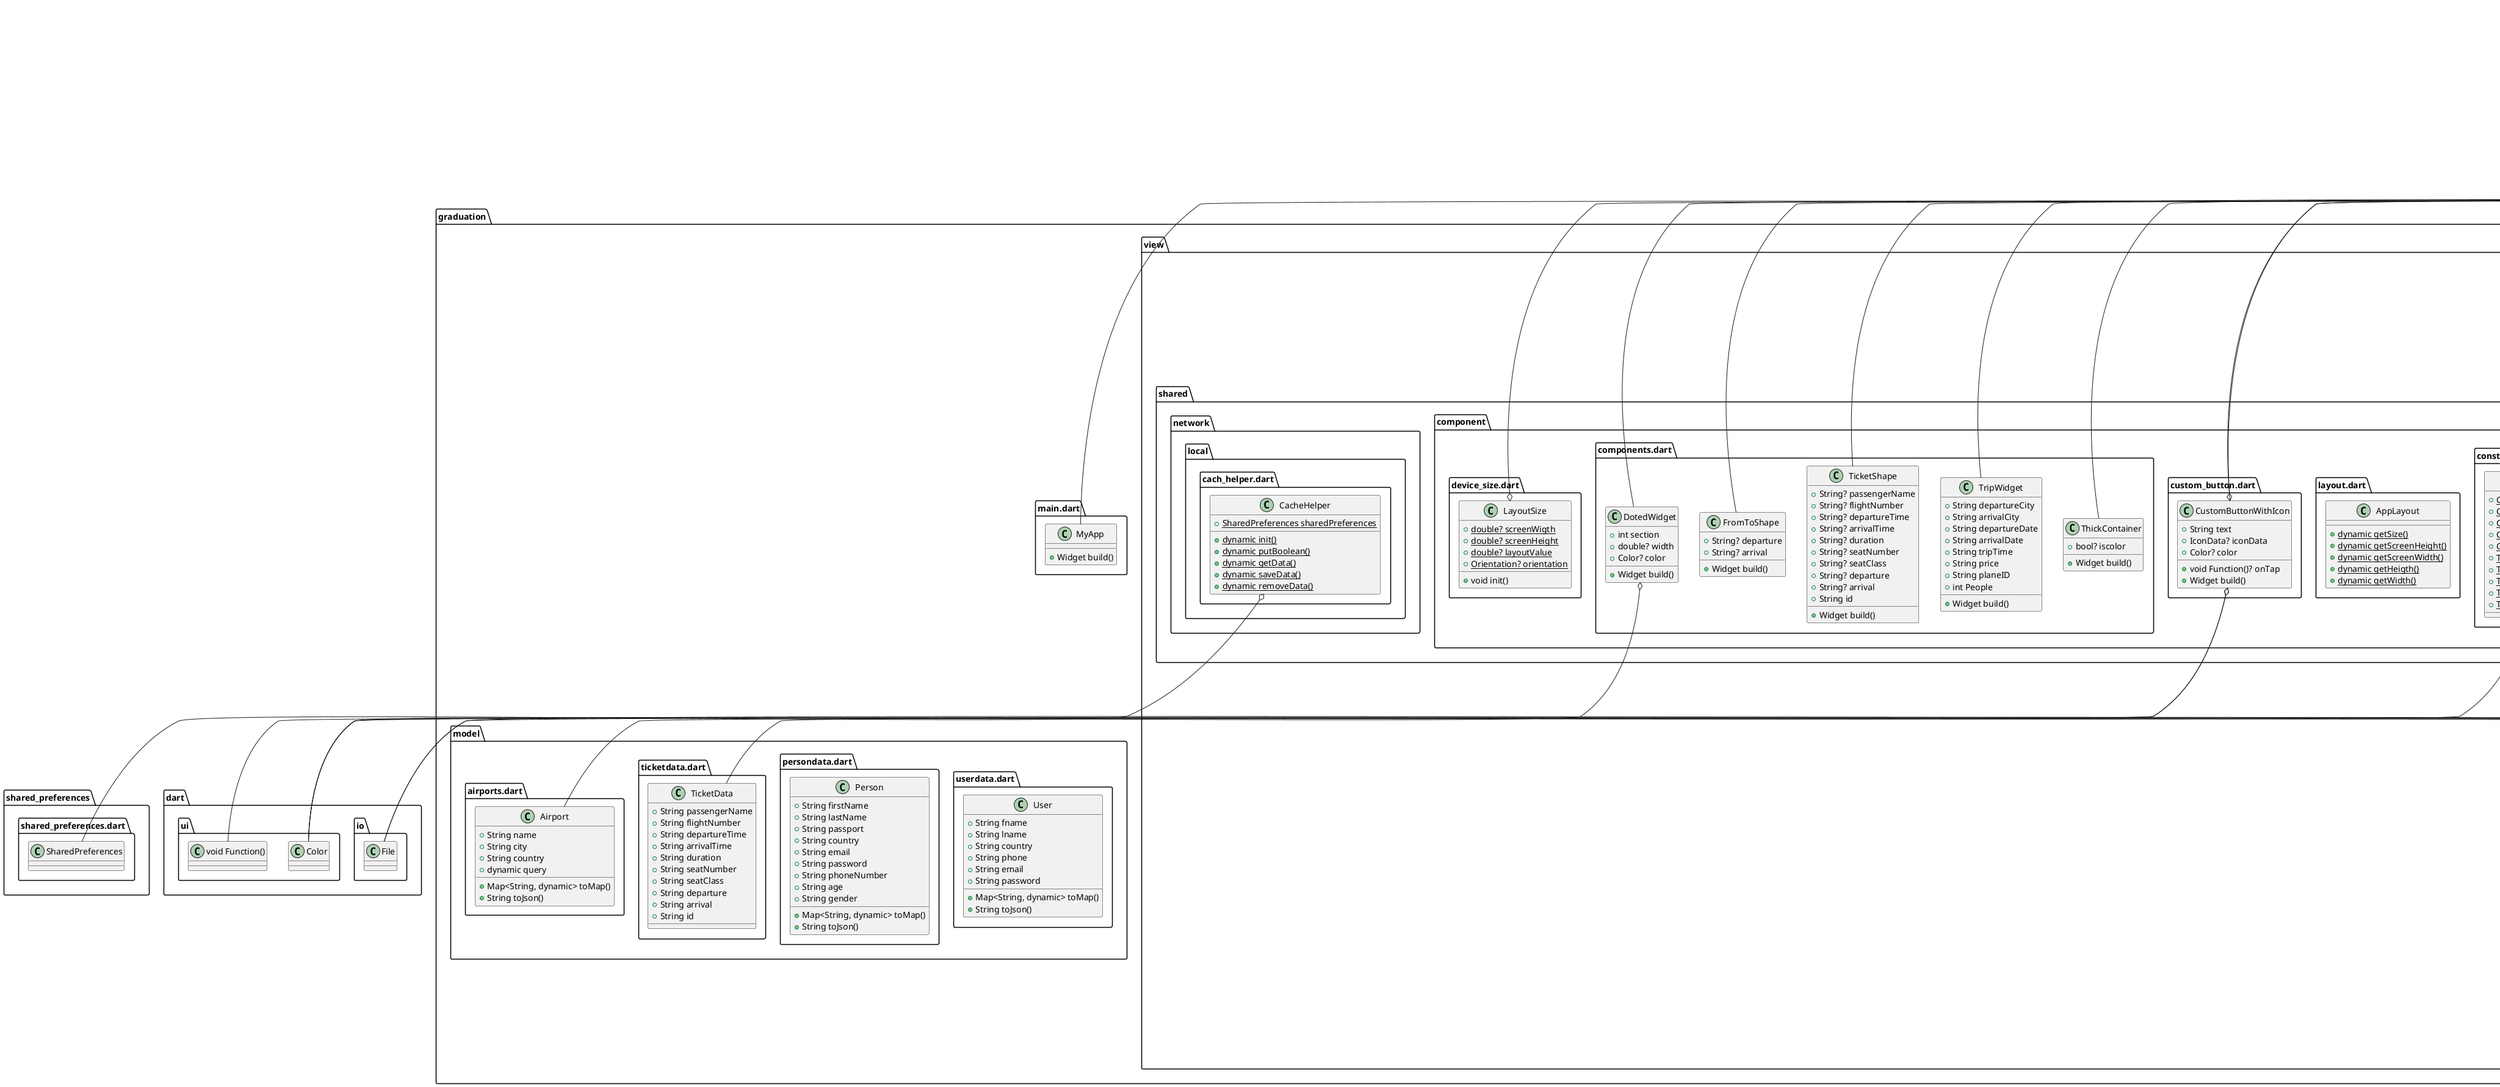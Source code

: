 @startuml
set namespaceSeparator ::

class "graduation::model::userdata.dart::User" {
  +String fname
  +String lname
  +String country
  +String phone
  +String email
  +String password
  +Map<String, dynamic> toMap()
  +String toJson()
}

class "graduation::model::persondata.dart::Person" {
  +String firstName
  +String lastName
  +String passport
  +String country
  +String email
  +String password
  +String phoneNumber
  +String age
  +String gender
  +Map<String, dynamic> toMap()
  +String toJson()
}

class "graduation::model::ticketdata.dart::TicketData" {
  +String passengerName
  +String flightNumber
  +String departureTime
  +String arrivalTime
  +String duration
  +String seatNumber
  +String seatClass
  +String departure
  +String arrival
  +String id
}

class "graduation::model::airports.dart::Airport" {
  +String name
  +String city
  +String country
  +dynamic query
  +Map<String, dynamic> toMap()
  +String toJson()
}

class "graduation::view::shared::network::local::cach_helper.dart::CacheHelper" {
  {static} +SharedPreferences sharedPreferences
  {static} +dynamic init()
  {static} +dynamic putBoolean()
  {static} +dynamic getData()
  {static} +dynamic saveData()
  {static} +dynamic removeData()
}

"graduation::view::shared::network::local::cach_helper.dart::CacheHelper" o-- "shared_preferences::shared_preferences.dart::SharedPreferences"

class "graduation::view::shared::component::constants.dart::Styles" {
  {static} +Color textColor
  {static} +Color bgColor
  {static} +Color blueColor
  {static} +Color orangeColor
  {static} +Color kakiColor
  {static} +TextStyle textStyele
  {static} +TextStyle headLinestyle1
  {static} +TextStyle headLinestyle2
  {static} +TextStyle headLinestyle3
  {static} +TextStyle headLinestyle4
}

"graduation::view::shared::component::constants.dart::Styles" o-- "dart::ui::Color"
"graduation::view::shared::component::constants.dart::Styles" o-- "flutter::src::painting::text_style.dart::TextStyle"

class "graduation::view::shared::component::layout.dart::AppLayout" {
  {static} +dynamic getSize()
  {static} +dynamic getScreenHeight()
  {static} +dynamic getScreenWidth()
  {static} +dynamic getHeigth()
  {static} +dynamic getWidth()
}

class "graduation::view::shared::component::custom_button.dart::CustomButtonWithIcon" {
  +String text
  +IconData? iconData
  +void Function()? onTap
  +Color? color
  +Widget build()
}

"graduation::view::shared::component::custom_button.dart::CustomButtonWithIcon" o-- "flutter::src::widgets::icon_data.dart::IconData"
"graduation::view::shared::component::custom_button.dart::CustomButtonWithIcon" o-- "dart::ui::void Function()"
"graduation::view::shared::component::custom_button.dart::CustomButtonWithIcon" o-- "dart::ui::Color"
"flutter::src::widgets::framework.dart::StatelessWidget" <|-- "graduation::view::shared::component::custom_button.dart::CustomButtonWithIcon"

class "graduation::view::shared::component::components.dart::DotedWidget" {
  +int section
  +double? width
  +Color? color
  +Widget build()
}

"graduation::view::shared::component::components.dart::DotedWidget" o-- "dart::ui::Color"
"flutter::src::widgets::framework.dart::StatelessWidget" <|-- "graduation::view::shared::component::components.dart::DotedWidget"

class "graduation::view::shared::component::components.dart::ThickContainer" {
  +bool? iscolor
  +Widget build()
}

"flutter::src::widgets::framework.dart::StatelessWidget" <|-- "graduation::view::shared::component::components.dart::ThickContainer"

class "graduation::view::shared::component::components.dart::TripWidget" {
  +String departureCity
  +String arrivalCity
  +String departureDate
  +String arrivalDate
  +String tripTime
  +String price
  +String planeID
  +int People
  +Widget build()
}

"flutter::src::widgets::framework.dart::StatelessWidget" <|-- "graduation::view::shared::component::components.dart::TripWidget"

class "graduation::view::shared::component::components.dart::TicketShape" {
  +String? passengerName
  +String? flightNumber
  +String? departureTime
  +String? arrivalTime
  +String? duration
  +String? seatNumber
  +String? seatClass
  +String? departure
  +String? arrival
  +String id
  +Widget build()
}

"flutter::src::widgets::framework.dart::StatelessWidget" <|-- "graduation::view::shared::component::components.dart::TicketShape"

class "graduation::view::shared::component::components.dart::FromToShape" {
  +String? departure
  +String? arrival
  +Widget build()
}

"flutter::src::widgets::framework.dart::StatelessWidget" <|-- "graduation::view::shared::component::components.dart::FromToShape"

class "graduation::view::shared::component::device_size.dart::LayoutSize" {
  {static} +double? screenWigth
  {static} +double? screenHeight
  {static} +double? layoutValue
  {static} +Orientation? orientation
  +void init()
}

"graduation::view::shared::component::device_size.dart::LayoutSize" o-- "flutter::src::widgets::media_query.dart::Orientation"

class "graduation::view::presentations::Check_In::check_in.dart::CheckIn" {
  +Widget build()
}

"flutter::src::widgets::framework.dart::StatelessWidget" <|-- "graduation::view::presentations::Check_In::check_in.dart::CheckIn"

class "graduation::view::presentations::Searching_Screen::SecondSearching_Screen.dart::SecondSearchingScreen" {
  +int people
  +Widget build()
}

"flutter::src::widgets::framework.dart::StatelessWidget" <|-- "graduation::view::presentations::Searching_Screen::SecondSearching_Screen.dart::SecondSearchingScreen"

class "graduation::view::presentations::Searching_Screen::cubit::search_cubit.dart::SearchCubit" {
  +int people
  +String country
  +bool wayValue
  +bool gender
  +bool classValue
  +bool flexable
  +File? img
  +List<Widget> personFields
  +List<Person> persons
  +List<String> tokens
  +bool showUndoButton
  +List<Airport> countries
  +DateTime selectedDate
  {static} +SearchCubit get()
  +void clearPersons()
  +dynamic fetchAirports()
  +dynamic sendClients()
  +void sumbitCountery()
  +void changeValues()
  +void changeGender()
  +void changeClas()
  +void changeFlexable()
  +void updatePeople()
  +void changeCountrey()
  +dynamic selectDate()
  +void sumbit()
  +dynamic pickImageCamera()
}

"graduation::view::presentations::Searching_Screen::cubit::search_cubit.dart::SearchCubit" o-- "dart::io::File"
"bloc::src::cubit.dart::Cubit" <|-- "graduation::view::presentations::Searching_Screen::cubit::search_cubit.dart::SearchCubit"

abstract class "graduation::view::presentations::Searching_Screen::cubit::search_cubit.dart::SearchState" {
}

class "graduation::view::presentations::Searching_Screen::cubit::search_cubit.dart::SearchInitial" {
}

"graduation::view::presentations::Searching_Screen::cubit::search_cubit.dart::SearchState" <|-- "graduation::view::presentations::Searching_Screen::cubit::search_cubit.dart::SearchInitial"

class "graduation::view::presentations::Searching_Screen::cubit::search_cubit.dart::ChangeCountery" {
}

"graduation::view::presentations::Searching_Screen::cubit::search_cubit.dart::SearchState" <|-- "graduation::view::presentations::Searching_Screen::cubit::search_cubit.dart::ChangeCountery"

class "graduation::view::presentations::Searching_Screen::cubit::search_cubit.dart::ChangePeople" {
}

"graduation::view::presentations::Searching_Screen::cubit::search_cubit.dart::SearchState" <|-- "graduation::view::presentations::Searching_Screen::cubit::search_cubit.dart::ChangePeople"

class "graduation::view::presentations::Searching_Screen::cubit::search_cubit.dart::ChangeCountry" {
}

"graduation::view::presentations::Searching_Screen::cubit::search_cubit.dart::SearchState" <|-- "graduation::view::presentations::Searching_Screen::cubit::search_cubit.dart::ChangeCountry"

class "graduation::view::presentations::Searching_Screen::cubit::search_cubit.dart::ChangeWays" {
}

"graduation::view::presentations::Searching_Screen::cubit::search_cubit.dart::SearchState" <|-- "graduation::view::presentations::Searching_Screen::cubit::search_cubit.dart::ChangeWays"

class "graduation::view::presentations::Searching_Screen::cubit::search_cubit.dart::ChangeGender" {
}

"graduation::view::presentations::Searching_Screen::cubit::search_cubit.dart::SearchState" <|-- "graduation::view::presentations::Searching_Screen::cubit::search_cubit.dart::ChangeGender"

class "graduation::view::presentations::Searching_Screen::cubit::search_cubit.dart::ChangeClass" {
}

"graduation::view::presentations::Searching_Screen::cubit::search_cubit.dart::SearchState" <|-- "graduation::view::presentations::Searching_Screen::cubit::search_cubit.dart::ChangeClass"

class "graduation::view::presentations::Searching_Screen::cubit::search_cubit.dart::ChangeDate" {
}

"graduation::view::presentations::Searching_Screen::cubit::search_cubit.dart::SearchState" <|-- "graduation::view::presentations::Searching_Screen::cubit::search_cubit.dart::ChangeDate"

class "graduation::view::presentations::Searching_Screen::cubit::search_cubit.dart::ChangeFlexable" {
}

"graduation::view::presentations::Searching_Screen::cubit::search_cubit.dart::SearchState" <|-- "graduation::view::presentations::Searching_Screen::cubit::search_cubit.dart::ChangeFlexable"

class "graduation::view::presentations::Searching_Screen::cubit::search_cubit.dart::AddPersonField" {
}

"graduation::view::presentations::Searching_Screen::cubit::search_cubit.dart::SearchState" <|-- "graduation::view::presentations::Searching_Screen::cubit::search_cubit.dart::AddPersonField"

class "graduation::view::presentations::Searching_Screen::cubit::search_cubit.dart::RemovePersonField" {
}

"graduation::view::presentations::Searching_Screen::cubit::search_cubit.dart::SearchState" <|-- "graduation::view::presentations::Searching_Screen::cubit::search_cubit.dart::RemovePersonField"

class "graduation::view::presentations::Searching_Screen::cubit::search_cubit.dart::GenderStateChanger" {
}

"graduation::view::presentations::Searching_Screen::cubit::search_cubit.dart::SearchState" <|-- "graduation::view::presentations::Searching_Screen::cubit::search_cubit.dart::GenderStateChanger"

class "graduation::view::presentations::Searching_Screen::cubit::search_cubit.dart::ImageCameraSuccessful" {
}

"graduation::view::presentations::Searching_Screen::cubit::search_cubit.dart::SearchState" <|-- "graduation::view::presentations::Searching_Screen::cubit::search_cubit.dart::ImageCameraSuccessful"

class "graduation::view::presentations::Searching_Screen::cubit::search_cubit.dart::ImageCameraError" {
  +String error
}

"graduation::view::presentations::Searching_Screen::cubit::search_cubit.dart::SearchState" <|-- "graduation::view::presentations::Searching_Screen::cubit::search_cubit.dart::ImageCameraError"

class "graduation::view::presentations::Searching_Screen::Searching_Screen.dart::SearchingScreen" {
  +GlobalKey<AutoCompleteTextFieldState<Airport>> arrivalCompleteKey
  +TextEditingController arrivaltextEditingController
  +GlobalKey<AutoCompleteTextFieldState<Airport>> deupartureCompleteKey
  +TextEditingController deupartureEditingController
  +TextEditingController adultEditingController
  +TextEditingController childEditingController
  +GlobalKey<FormState> formKey
  +DateTime? selectedDate
  +bool isloged
  +Widget build()
}

"graduation::view::presentations::Searching_Screen::Searching_Screen.dart::SearchingScreen" o-- "flutter::src::widgets::framework.dart::GlobalKey<AutoCompleteTextFieldState<Airport>>"
"graduation::view::presentations::Searching_Screen::Searching_Screen.dart::SearchingScreen" o-- "flutter::src::widgets::editable_text.dart::TextEditingController"
"graduation::view::presentations::Searching_Screen::Searching_Screen.dart::SearchingScreen" o-- "flutter::src::widgets::framework.dart::GlobalKey<FormState>"
"flutter::src::widgets::framework.dart::StatelessWidget" <|-- "graduation::view::presentations::Searching_Screen::Searching_Screen.dart::SearchingScreen"

class "graduation::view::presentations::Searching_Screen::Searching_Screen.dart::AirPortInfo" {
  +Airport airportData
  +Widget build()
}

"graduation::view::presentations::Searching_Screen::Searching_Screen.dart::AirPortInfo" o-- "graduation::model::airports.dart::Airport"
"flutter::src::widgets::framework.dart::StatelessWidget" <|-- "graduation::view::presentations::Searching_Screen::Searching_Screen.dart::AirPortInfo"

class "graduation::view::presentations::Searching_Screen::pics_screen.dart::PicScreen" {
  +List<Person> person
  +List<String> token
  +Widget build()
}

"flutter::src::widgets::framework.dart::StatelessWidget" <|-- "graduation::view::presentations::Searching_Screen::pics_screen.dart::PicScreen"

class "graduation::view::presentations::auth::cubit::auth_cubit.dart::AuthCubit" {
  +String country
  +bool scuretiyPassword
  +IconData suffixIcon
  +File? img
  {static} +AuthCubit get()
  +void changeScureity()
  +void changeCountrey()
}

"graduation::view::presentations::auth::cubit::auth_cubit.dart::AuthCubit" o-- "flutter::src::widgets::icon_data.dart::IconData"
"graduation::view::presentations::auth::cubit::auth_cubit.dart::AuthCubit" o-- "dart::io::File"
"bloc::src::cubit.dart::Cubit" <|-- "graduation::view::presentations::auth::cubit::auth_cubit.dart::AuthCubit"

abstract class "graduation::view::presentations::auth::cubit::auth_cubit.dart::AuthState" {
}

class "graduation::view::presentations::auth::cubit::auth_cubit.dart::AuthInitial" {
}

"graduation::view::presentations::auth::cubit::auth_cubit.dart::AuthState" <|-- "graduation::view::presentations::auth::cubit::auth_cubit.dart::AuthInitial"

class "graduation::view::presentations::auth::cubit::auth_cubit.dart::ScurityState" {
}

"graduation::view::presentations::auth::cubit::auth_cubit.dart::AuthState" <|-- "graduation::view::presentations::auth::cubit::auth_cubit.dart::ScurityState"

class "graduation::view::presentations::auth::cubit::auth_cubit.dart::ChangeCountry" {
}

"graduation::view::presentations::auth::cubit::auth_cubit.dart::AuthState" <|-- "graduation::view::presentations::auth::cubit::auth_cubit.dart::ChangeCountry"

class "graduation::view::presentations::auth::login::login_screen.dart::LoginHome" {
  +State<LoginHome> createState()
}

"flutter::src::widgets::framework.dart::StatefulWidget" <|-- "graduation::view::presentations::auth::login::login_screen.dart::LoginHome"

class "graduation::view::presentations::auth::login::login_screen.dart::_LoginHomeState" {
  +TextEditingController emailController
  +TextEditingController passwordController
  +GlobalKey<FormState> formKey
  +Widget build()
}

"graduation::view::presentations::auth::login::login_screen.dart::_LoginHomeState" o-- "flutter::src::widgets::editable_text.dart::TextEditingController"
"graduation::view::presentations::auth::login::login_screen.dart::_LoginHomeState" o-- "flutter::src::widgets::framework.dart::GlobalKey<FormState>"
"flutter::src::widgets::framework.dart::State" <|-- "graduation::view::presentations::auth::login::login_screen.dart::_LoginHomeState"

class "graduation::view::presentations::auth::register::register_screen.dart::Register" {
  +State<Register> createState()
}

"flutter::src::widgets::framework.dart::StatefulWidget" <|-- "graduation::view::presentations::auth::register::register_screen.dart::Register"

class "graduation::view::presentations::auth::register::register_screen.dart::_RegisterState" {
  +TextEditingController firstNameController
  +TextEditingController lastNameController
  +TextEditingController countruController
  +TextEditingController emailController
  +TextEditingController passwordController
  +String phoneNumber
  +GlobalKey<FormState> formKey
  +Widget build()
}

"graduation::view::presentations::auth::register::register_screen.dart::_RegisterState" o-- "flutter::src::widgets::editable_text.dart::TextEditingController"
"graduation::view::presentations::auth::register::register_screen.dart::_RegisterState" o-- "flutter::src::widgets::framework.dart::GlobalKey<FormState>"
"flutter::src::widgets::framework.dart::State" <|-- "graduation::view::presentations::auth::register::register_screen.dart::_RegisterState"

class "graduation::view::presentations::ticket::cubit::ticket_cubit.dart::FlightTicketCubit" {
  +List<TicketData> tickets
  {static} +FlightTicketCubit get()
  +void addTickets()
  +void removeTicket()
}

"bloc::src::cubit.dart::Cubit" <|-- "graduation::view::presentations::ticket::cubit::ticket_cubit.dart::FlightTicketCubit"

abstract class "graduation::view::presentations::ticket::cubit::ticket_state.dart::FlightTicketState" {
}

class "graduation::view::presentations::ticket::cubit::ticket_state.dart::FlightTicketStateInitial" {
}

"graduation::view::presentations::ticket::cubit::ticket_state.dart::FlightTicketState" <|-- "graduation::view::presentations::ticket::cubit::ticket_state.dart::FlightTicketStateInitial"

class "graduation::view::presentations::ticket::cubit::ticket_state.dart::FlightTicketStateRemove" {
}

"graduation::view::presentations::ticket::cubit::ticket_state.dart::FlightTicketState" <|-- "graduation::view::presentations::ticket::cubit::ticket_state.dart::FlightTicketStateRemove"

class "graduation::view::presentations::ticket::cubit::ticket_state.dart::FlightTicketStateAdd" {
}

"graduation::view::presentations::ticket::cubit::ticket_state.dart::FlightTicketState" <|-- "graduation::view::presentations::ticket::cubit::ticket_state.dart::FlightTicketStateAdd"

class "graduation::view::presentations::ticket::ticket.dart::Ticket" {
  +_TicketState createState()
}

"flutter::src::widgets::framework.dart::StatefulWidget" <|-- "graduation::view::presentations::ticket::ticket.dart::Ticket"

class "graduation::view::presentations::ticket::ticket.dart::_TicketState" {
  -FlightTicketCubit _flightTicketCubit
  -dynamic _screenShotTicket()
  -dynamic _downloadTicket()
  +void initState()
  +Widget build()
  +void dispose()
}

"graduation::view::presentations::ticket::ticket.dart::_TicketState" o-- "graduation::view::presentations::ticket::cubit::ticket_cubit.dart::FlightTicketCubit"
"flutter::src::widgets::framework.dart::State" <|-- "graduation::view::presentations::ticket::ticket.dart::_TicketState"

class "graduation::view::presentations::User_profile::user_profile.dart::UserProfile" {
  +Widget build()
}

"flutter::src::widgets::framework.dart::StatelessWidget" <|-- "graduation::view::presentations::User_profile::user_profile.dart::UserProfile"

class "graduation::view::presentations::find_ticket::find_tickt.dart::FindTickt" {
  +_FindTicktState createState()
}

"flutter::src::widgets::framework.dart::StatefulWidget" <|-- "graduation::view::presentations::find_ticket::find_tickt.dart::FindTickt"

class "graduation::view::presentations::find_ticket::find_tickt.dart::_FindTicktState" {
  +Widget build()
}

"flutter::src::widgets::framework.dart::State" <|-- "graduation::view::presentations::find_ticket::find_tickt.dart::_FindTicktState"

abstract class "graduation::view::presentations::find_ticket::cubit::find_ticket_state.dart::FindTicketState" {
}

class "graduation::view::presentations::find_ticket::cubit::find_ticket_state.dart::FindTicketStateInitial" {
}

"graduation::view::presentations::find_ticket::cubit::find_ticket_state.dart::FindTicketState" <|-- "graduation::view::presentations::find_ticket::cubit::find_ticket_state.dart::FindTicketStateInitial"

class "graduation::view::presentations::find_ticket::cubit::find_ticket_state.dart::FindTicketStateFind" {
}

"graduation::view::presentations::find_ticket::cubit::find_ticket_state.dart::FindTicketState" <|-- "graduation::view::presentations::find_ticket::cubit::find_ticket_state.dart::FindTicketStateFind"

class "graduation::view::presentations::find_ticket::cubit::find_ticket_state.dart::FindTicketStatePdf" {
}

"graduation::view::presentations::find_ticket::cubit::find_ticket_state.dart::FindTicketState" <|-- "graduation::view::presentations::find_ticket::cubit::find_ticket_state.dart::FindTicketStatePdf"

class "graduation::view::presentations::find_ticket::cubit::find_ticket_cubit.dart::FindTicketCubit" {
  +TicketData ticket
  {static} +FindTicketCubit get()
  +dynamic fetchTickt()
  -dynamic _screenShotTicket()
  -dynamic _downloadTicket()
  +void makePDF()
}

"graduation::view::presentations::find_ticket::cubit::find_ticket_cubit.dart::FindTicketCubit" o-- "graduation::model::ticketdata.dart::TicketData"
"bloc::src::cubit.dart::Cubit" <|-- "graduation::view::presentations::find_ticket::cubit::find_ticket_cubit.dart::FindTicketCubit"

class "graduation::view::presentations::My_Trips::my_trips.dart::MyTrips" {
  +Widget build()
}

"flutter::src::widgets::framework.dart::StatelessWidget" <|-- "graduation::view::presentations::My_Trips::my_trips.dart::MyTrips"

class "graduation::view::presentations::My_Trips::my_trips.dart::PersonTripCard" {
  +String departureCity
  +String arrivalCity
  +String departureDate
  +String arrivalDate
  +String tripTime
  +String price
  +String planeID
  +String seatNo
  +String passengerName
  +Widget build()
}

"flutter::src::widgets::framework.dart::StatelessWidget" <|-- "graduation::view::presentations::My_Trips::my_trips.dart::PersonTripCard"

abstract class "graduation::view::presentations::My_Trips::cubit::mytirps_state.dart::PersonTripsState" {
}

class "graduation::view::presentations::My_Trips::cubit::mytirps_state.dart::PersonTripsStateInitial" {
}

"graduation::view::presentations::My_Trips::cubit::mytirps_state.dart::PersonTripsState" <|-- "graduation::view::presentations::My_Trips::cubit::mytirps_state.dart::PersonTripsStateInitial"

class "graduation::view::presentations::My_Trips::cubit::mytirps_state.dart::PersonTripsStateRemove" {
}

"graduation::view::presentations::My_Trips::cubit::mytirps_state.dart::PersonTripsState" <|-- "graduation::view::presentations::My_Trips::cubit::mytirps_state.dart::PersonTripsStateRemove"

class "graduation::view::presentations::My_Trips::cubit::mytirps_state.dart::PersonTripsStateGet" {
}

"graduation::view::presentations::My_Trips::cubit::mytirps_state.dart::PersonTripsState" <|-- "graduation::view::presentations::My_Trips::cubit::mytirps_state.dart::PersonTripsStateGet"

class "graduation::view::presentations::My_Trips::cubit::mytirps_state.dart::PersonTripsStateAlarm" {
}

"graduation::view::presentations::My_Trips::cubit::mytirps_state.dart::PersonTripsState" <|-- "graduation::view::presentations::My_Trips::cubit::mytirps_state.dart::PersonTripsStateAlarm"

class "graduation::view::presentations::My_Trips::cubit::mytrips_cubit.dart::PersonTripsCubit" {
  {static} +PersonTripsCubit get()
}

"bloc::src::cubit.dart::Cubit" <|-- "graduation::view::presentations::My_Trips::cubit::mytrips_cubit.dart::PersonTripsCubit"

class "graduation::view::presentations::Seat_screen::cubit::seat_cubit.dart::SeatCubit" {
  {static} +SeatCubit get()
  +dynamic postSeatsUsers()
  +List<String> convertToListString()
}

"bloc::src::cubit.dart::Cubit" <|-- "graduation::view::presentations::Seat_screen::cubit::seat_cubit.dart::SeatCubit"

abstract class "graduation::view::presentations::Seat_screen::cubit::seat_state.dart::SeatState" {
}

class "graduation::view::presentations::Seat_screen::cubit::seat_state.dart::SeatStateInitial" {
}

"graduation::view::presentations::Seat_screen::cubit::seat_state.dart::SeatState" <|-- "graduation::view::presentations::Seat_screen::cubit::seat_state.dart::SeatStateInitial"

class "graduation::view::presentations::Seat_screen::cubit::seat_state.dart::SeatStateFetch" {
}

"graduation::view::presentations::Seat_screen::cubit::seat_state.dart::SeatState" <|-- "graduation::view::presentations::Seat_screen::cubit::seat_state.dart::SeatStateFetch"

class "graduation::view::presentations::Seat_screen::select_seat.dart::SelectSeat" {
  +State<SelectSeat> createState()
}

"flutter::src::widgets::framework.dart::StatefulWidget" <|-- "graduation::view::presentations::Seat_screen::select_seat.dart::SelectSeat"

class "graduation::view::presentations::Seat_screen::select_seat.dart::_SelectSeatState" {
  -double _screenWidth
  -double _screenHeight
  +List<dynamic> seatsList
  +List<String> usersID
  +void initState()
  +Widget build()
}

"flutter::src::widgets::framework.dart::State" <|-- "graduation::view::presentations::Seat_screen::select_seat.dart::_SelectSeatState"

class "graduation::view::presentations::Seat_screen::select_seat.dart::Plane" {
  -double _screenHeight
  -double _screenWidth
  +List<dynamic> seatsList
  +int number
  +Widget build()
}

"flutter::src::widgets::framework.dart::StatelessWidget" <|-- "graduation::view::presentations::Seat_screen::select_seat.dart::Plane"

class "graduation::view::presentations::Seat_screen::select_seat.dart::PlaneBody" {
  -double _screenHeight
  -double _screenWidth
  +List<dynamic> seatsList
  +int number
  +Widget build()
}

"flutter::src::widgets::framework.dart::StatelessWidget" <|-- "graduation::view::presentations::Seat_screen::select_seat.dart::PlaneBody"

class "graduation::view::presentations::Seat_screen::select_seat.dart::InnerPlane" {
  +double screenHeight
  +double screenWidth
  +List<dynamic> seatsList
  +int number
  +_InnerPlaneState createState()
}

"flutter::src::widgets::framework.dart::StatefulWidget" <|-- "graduation::view::presentations::Seat_screen::select_seat.dart::InnerPlane"

class "graduation::view::presentations::Seat_screen::select_seat.dart::_InnerPlaneState" {
  +void initState()
  +Widget build()
}

"flutter::src::widgets::framework.dart::State" <|-- "graduation::view::presentations::Seat_screen::select_seat.dart::_InnerPlaneState"

class "graduation::view::presentations::Seat_screen::select_seat.dart::Seats" {
  +List<dynamic> seatsList
  +int peopleNumber
  +_SeatsState createState()
}

"flutter::src::widgets::framework.dart::StatefulWidget" <|-- "graduation::view::presentations::Seat_screen::select_seat.dart::Seats"

class "graduation::view::presentations::Seat_screen::select_seat.dart::_SeatsState" {
  +List<int> selectedSeatsIndexes
  -void _toggleSeatSelection()
  +Widget build()
}

"flutter::src::widgets::framework.dart::State" <|-- "graduation::view::presentations::Seat_screen::select_seat.dart::_SeatsState"

class "graduation::view::presentations::Seat_screen::select_seat.dart::_HeaderWavesPainter" {
  +void paint()
  +bool shouldRepaint()
}

"flutter::src::rendering::custom_paint.dart::CustomPainter" <|-- "graduation::view::presentations::Seat_screen::select_seat.dart::_HeaderWavesPainter"

class "graduation::view::presentations::Seat_screen::select_seat.dart::_HeaderWavesPainter2" {
  +void paint()
  +bool shouldRepaint()
}

"flutter::src::rendering::custom_paint.dart::CustomPainter" <|-- "graduation::view::presentations::Seat_screen::select_seat.dart::_HeaderWavesPainter2"

class "graduation::main.dart::MyApp" {
  +Widget build()
}

"flutter::src::widgets::framework.dart::StatelessWidget" <|-- "graduation::main.dart::MyApp"


@enduml